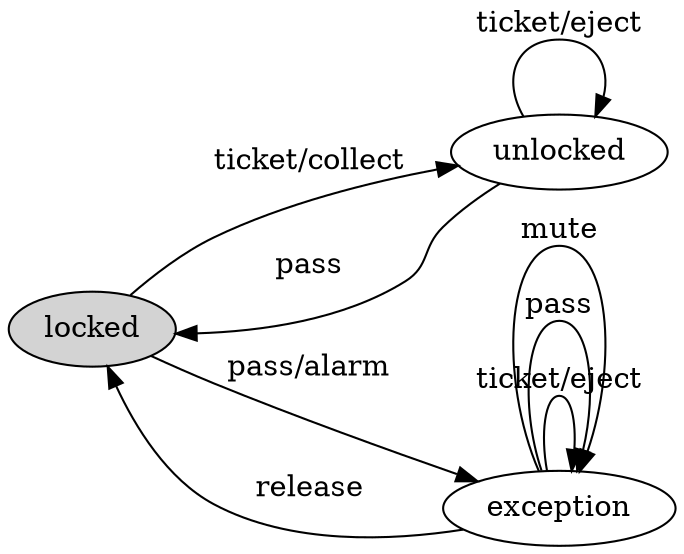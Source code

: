 digraph fsm  {

		//setup
		graph [nodesep=0.5, rankdir=LR, title="Sample FSM"];
		
		locked		[style=filled]; //initial state     
		locked -> unlocked	[label="ticket/collect"]; // transition
		locked -> exception	[label="pass/alarm"]; // transition
		
		unlocked; // state     
		unlocked -> unlocked	[label="ticket/eject"]; // transition
		unlocked -> locked	[label="pass"]; // transition
		
		exception; // state     
		exception -> exception	[label="ticket/eject"]; // transition
		exception -> exception	[label="pass"]; // transition
		exception -> exception	[label="mute"]; // transition
		exception -> locked	[label="release"]; // transition
		
		    				
}